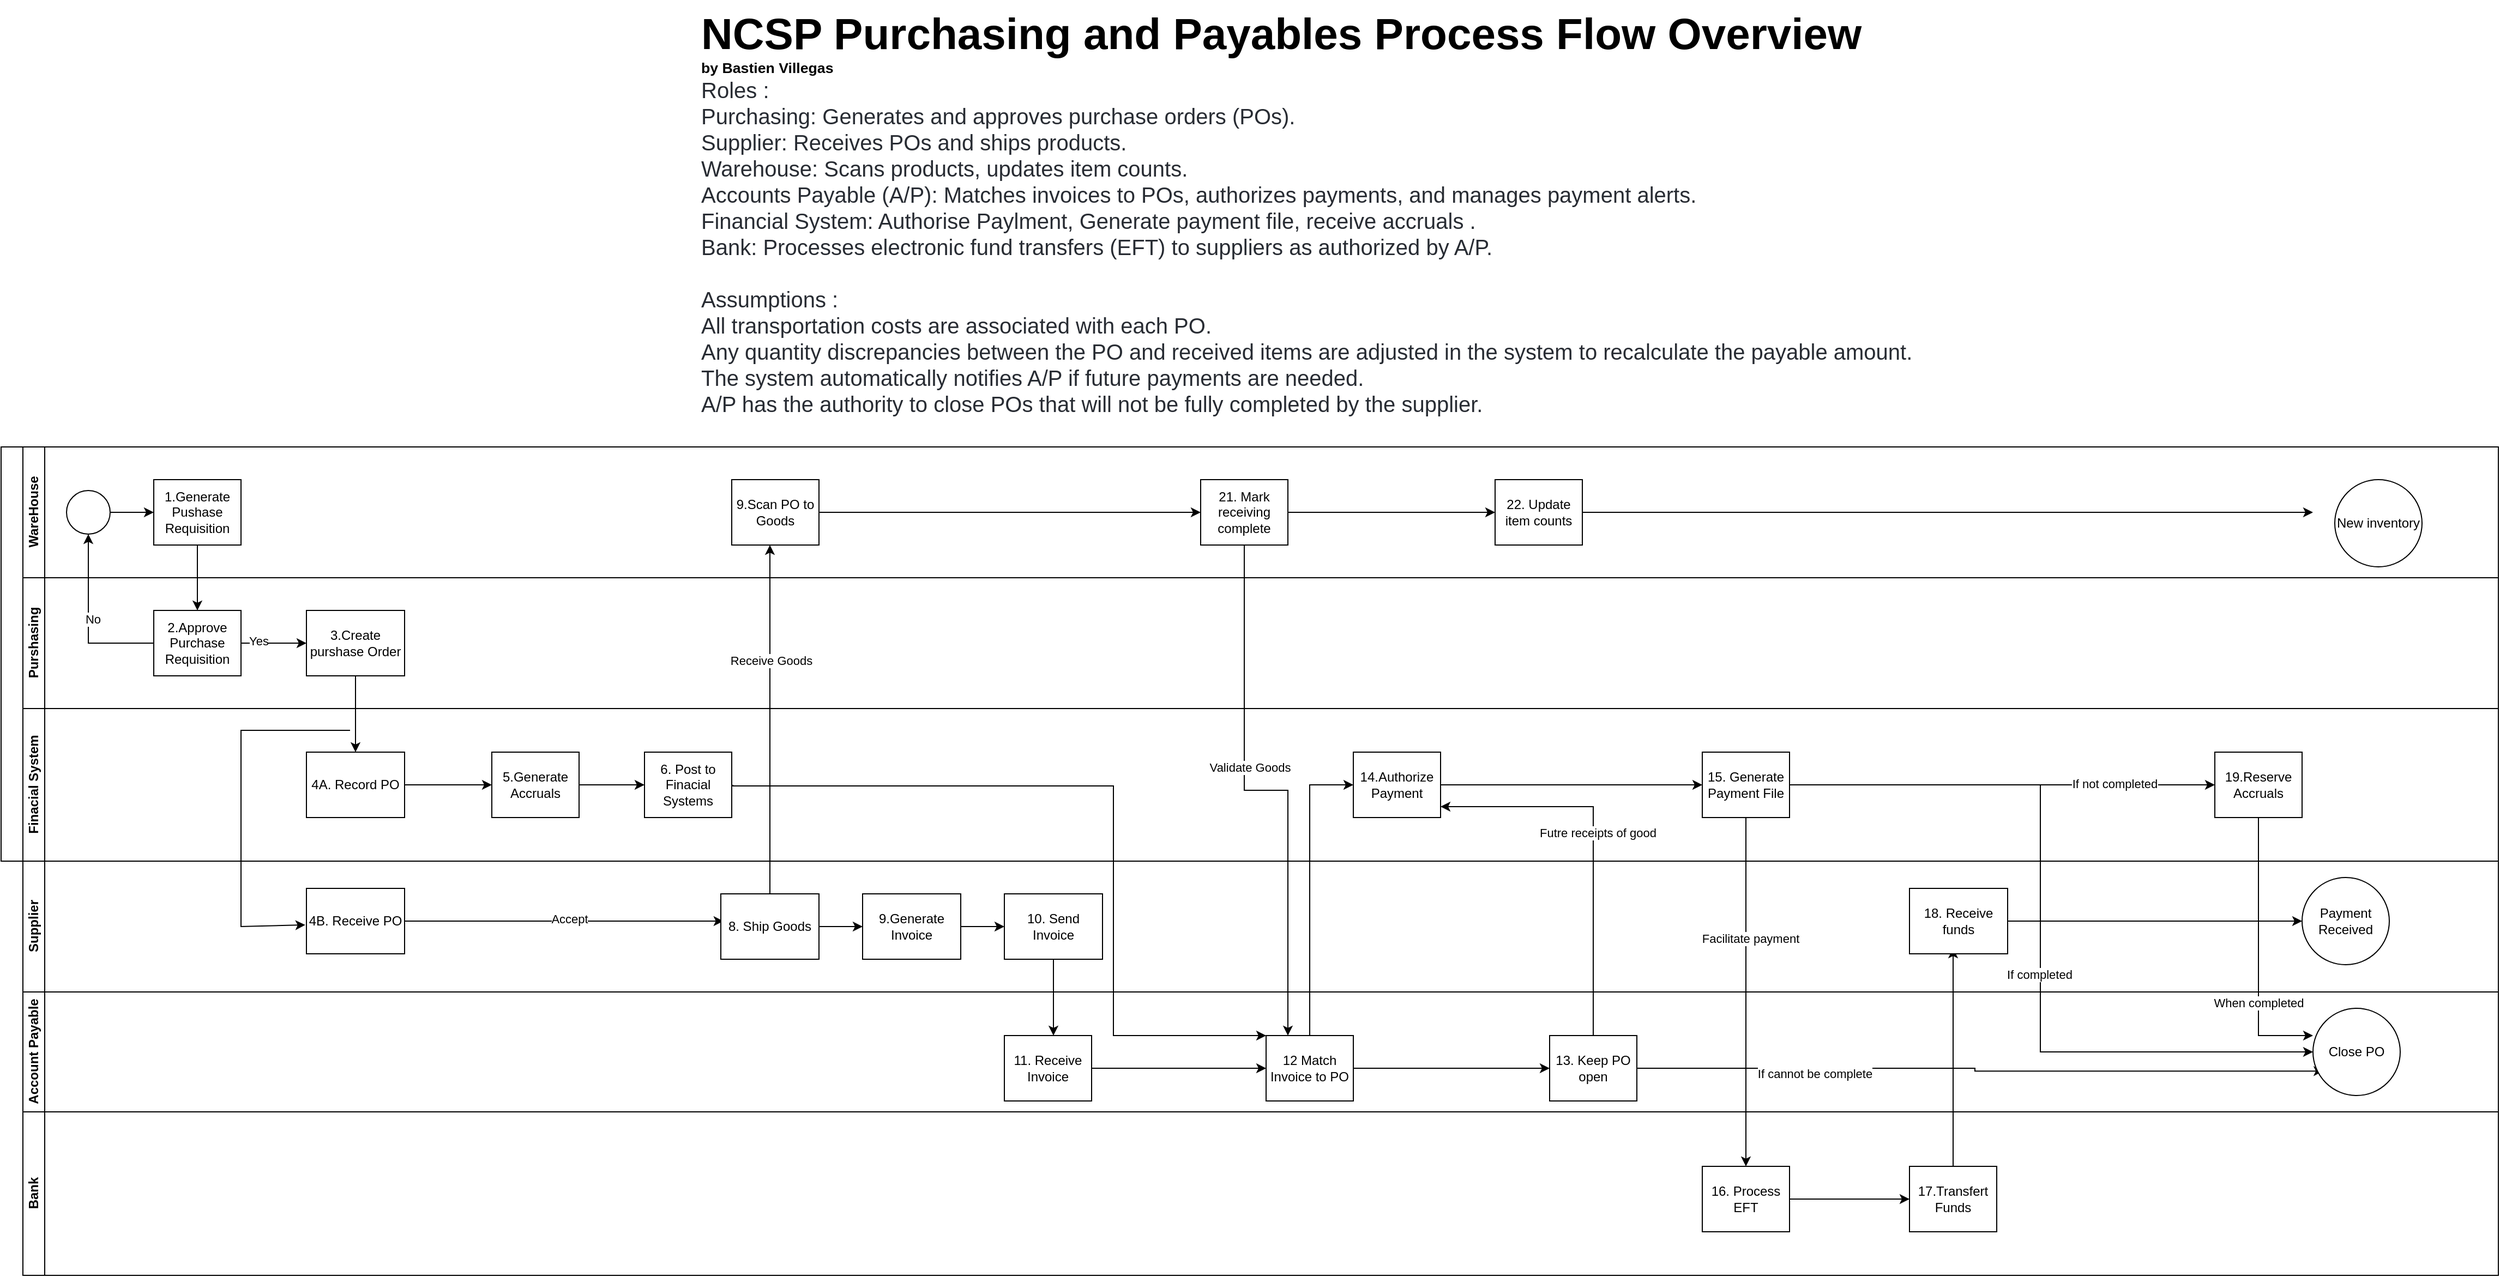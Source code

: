 <mxfile version="24.8.6">
  <diagram id="prtHgNgQTEPvFCAcTncT" name="Page-1">
    <mxGraphModel dx="2049" dy="2165" grid="1" gridSize="10" guides="1" tooltips="1" connect="1" arrows="1" fold="1" page="1" pageScale="1" pageWidth="827" pageHeight="1169" math="0" shadow="0">
      <root>
        <mxCell id="0" />
        <mxCell id="1" parent="0" />
        <mxCell id="dNxyNK7c78bLwvsdeMH5-19" value="" style="swimlane;html=1;childLayout=stackLayout;resizeParent=1;resizeParentMax=0;horizontal=0;startSize=20;horizontalStack=0;" parent="1" vertex="1">
          <mxGeometry x="120" y="120" width="2290" height="380" as="geometry" />
        </mxCell>
        <mxCell id="dNxyNK7c78bLwvsdeMH5-20" value="WareHouse" style="swimlane;html=1;startSize=20;horizontal=0;" parent="dNxyNK7c78bLwvsdeMH5-19" vertex="1">
          <mxGeometry x="20" width="2270" height="120" as="geometry" />
        </mxCell>
        <mxCell id="dNxyNK7c78bLwvsdeMH5-25" value="" style="edgeStyle=orthogonalEdgeStyle;rounded=0;orthogonalLoop=1;jettySize=auto;html=1;" parent="dNxyNK7c78bLwvsdeMH5-20" source="dNxyNK7c78bLwvsdeMH5-23" target="dNxyNK7c78bLwvsdeMH5-24" edge="1">
          <mxGeometry relative="1" as="geometry" />
        </mxCell>
        <mxCell id="dNxyNK7c78bLwvsdeMH5-23" value="" style="ellipse;whiteSpace=wrap;html=1;" parent="dNxyNK7c78bLwvsdeMH5-20" vertex="1">
          <mxGeometry x="40" y="40" width="40" height="40" as="geometry" />
        </mxCell>
        <mxCell id="GPdUt59Fllx6KTMSL-Bm-16" style="edgeStyle=orthogonalEdgeStyle;rounded=0;orthogonalLoop=1;jettySize=auto;html=1;" edge="1" parent="dNxyNK7c78bLwvsdeMH5-20" source="dNxyNK7c78bLwvsdeMH5-24">
          <mxGeometry relative="1" as="geometry">
            <mxPoint x="160" y="150" as="targetPoint" />
          </mxGeometry>
        </mxCell>
        <mxCell id="dNxyNK7c78bLwvsdeMH5-24" value="1.Generate Pushase Requisition" style="rounded=0;whiteSpace=wrap;html=1;fontFamily=Helvetica;fontSize=12;fontColor=#000000;align=center;" parent="dNxyNK7c78bLwvsdeMH5-20" vertex="1">
          <mxGeometry x="120" y="30" width="80" height="60" as="geometry" />
        </mxCell>
        <mxCell id="GPdUt59Fllx6KTMSL-Bm-47" style="edgeStyle=orthogonalEdgeStyle;rounded=0;orthogonalLoop=1;jettySize=auto;html=1;" edge="1" parent="dNxyNK7c78bLwvsdeMH5-20" source="GPdUt59Fllx6KTMSL-Bm-37">
          <mxGeometry relative="1" as="geometry">
            <mxPoint x="1080" y="60" as="targetPoint" />
          </mxGeometry>
        </mxCell>
        <mxCell id="GPdUt59Fllx6KTMSL-Bm-37" value="9.Scan PO to Goods" style="rounded=0;whiteSpace=wrap;html=1;fontFamily=Helvetica;fontSize=12;fontColor=#000000;align=center;" vertex="1" parent="dNxyNK7c78bLwvsdeMH5-20">
          <mxGeometry x="650" y="30" width="80" height="60" as="geometry" />
        </mxCell>
        <mxCell id="GPdUt59Fllx6KTMSL-Bm-49" style="edgeStyle=orthogonalEdgeStyle;rounded=0;orthogonalLoop=1;jettySize=auto;html=1;" edge="1" parent="dNxyNK7c78bLwvsdeMH5-20" source="GPdUt59Fllx6KTMSL-Bm-48">
          <mxGeometry relative="1" as="geometry">
            <mxPoint x="1350" y="60" as="targetPoint" />
          </mxGeometry>
        </mxCell>
        <mxCell id="GPdUt59Fllx6KTMSL-Bm-48" value="21. Mark receiving complete" style="rounded=0;whiteSpace=wrap;html=1;fontFamily=Helvetica;fontSize=12;fontColor=#000000;align=center;" vertex="1" parent="dNxyNK7c78bLwvsdeMH5-20">
          <mxGeometry x="1080" y="30" width="80" height="60" as="geometry" />
        </mxCell>
        <mxCell id="GPdUt59Fllx6KTMSL-Bm-78" style="edgeStyle=orthogonalEdgeStyle;rounded=0;orthogonalLoop=1;jettySize=auto;html=1;" edge="1" parent="dNxyNK7c78bLwvsdeMH5-20" source="GPdUt59Fllx6KTMSL-Bm-50">
          <mxGeometry relative="1" as="geometry">
            <mxPoint x="2100" y="60" as="targetPoint" />
          </mxGeometry>
        </mxCell>
        <mxCell id="GPdUt59Fllx6KTMSL-Bm-50" value="22. Update item counts" style="rounded=0;whiteSpace=wrap;html=1;fontFamily=Helvetica;fontSize=12;fontColor=#000000;align=center;" vertex="1" parent="dNxyNK7c78bLwvsdeMH5-20">
          <mxGeometry x="1350" y="30" width="80" height="60" as="geometry" />
        </mxCell>
        <mxCell id="dNxyNK7c78bLwvsdeMH5-21" value="Purshasing" style="swimlane;html=1;startSize=20;horizontal=0;" parent="dNxyNK7c78bLwvsdeMH5-19" vertex="1">
          <mxGeometry x="20" y="120" width="2270" height="120" as="geometry" />
        </mxCell>
        <mxCell id="GPdUt59Fllx6KTMSL-Bm-22" value="" style="edgeStyle=orthogonalEdgeStyle;rounded=0;orthogonalLoop=1;jettySize=auto;html=1;" edge="1" parent="dNxyNK7c78bLwvsdeMH5-21" source="GPdUt59Fllx6KTMSL-Bm-18" target="GPdUt59Fllx6KTMSL-Bm-21">
          <mxGeometry relative="1" as="geometry" />
        </mxCell>
        <mxCell id="GPdUt59Fllx6KTMSL-Bm-23" value="Yes" style="edgeLabel;html=1;align=center;verticalAlign=middle;resizable=0;points=[];" vertex="1" connectable="0" parent="GPdUt59Fllx6KTMSL-Bm-22">
          <mxGeometry x="-0.467" y="2" relative="1" as="geometry">
            <mxPoint as="offset" />
          </mxGeometry>
        </mxCell>
        <mxCell id="GPdUt59Fllx6KTMSL-Bm-18" value="2.Approve Purchase Requisition" style="rounded=0;whiteSpace=wrap;html=1;fontFamily=Helvetica;fontSize=12;fontColor=#000000;align=center;" vertex="1" parent="dNxyNK7c78bLwvsdeMH5-21">
          <mxGeometry x="120" y="30" width="80" height="60" as="geometry" />
        </mxCell>
        <mxCell id="GPdUt59Fllx6KTMSL-Bm-24" style="edgeStyle=orthogonalEdgeStyle;rounded=0;orthogonalLoop=1;jettySize=auto;html=1;" edge="1" parent="dNxyNK7c78bLwvsdeMH5-21" source="GPdUt59Fllx6KTMSL-Bm-21">
          <mxGeometry relative="1" as="geometry">
            <mxPoint x="305" y="160" as="targetPoint" />
          </mxGeometry>
        </mxCell>
        <mxCell id="GPdUt59Fllx6KTMSL-Bm-21" value="3.Create purshase Order" style="whiteSpace=wrap;html=1;fontColor=#000000;rounded=0;" vertex="1" parent="dNxyNK7c78bLwvsdeMH5-21">
          <mxGeometry x="260" y="30" width="90" height="60" as="geometry" />
        </mxCell>
        <mxCell id="dNxyNK7c78bLwvsdeMH5-22" value="Finacial System" style="swimlane;html=1;startSize=20;horizontal=0;" parent="dNxyNK7c78bLwvsdeMH5-19" vertex="1">
          <mxGeometry x="20" y="240" width="2270" height="140" as="geometry" />
        </mxCell>
        <mxCell id="GPdUt59Fllx6KTMSL-Bm-28" style="edgeStyle=orthogonalEdgeStyle;rounded=0;orthogonalLoop=1;jettySize=auto;html=1;" edge="1" parent="dNxyNK7c78bLwvsdeMH5-22" source="GPdUt59Fllx6KTMSL-Bm-25">
          <mxGeometry relative="1" as="geometry">
            <mxPoint x="430" y="70" as="targetPoint" />
          </mxGeometry>
        </mxCell>
        <mxCell id="GPdUt59Fllx6KTMSL-Bm-25" value="4A. Record PO" style="whiteSpace=wrap;html=1;fontColor=#000000;rounded=0;" vertex="1" parent="dNxyNK7c78bLwvsdeMH5-22">
          <mxGeometry x="260" y="40" width="90" height="60" as="geometry" />
        </mxCell>
        <mxCell id="GPdUt59Fllx6KTMSL-Bm-31" style="edgeStyle=orthogonalEdgeStyle;rounded=0;orthogonalLoop=1;jettySize=auto;html=1;entryX=0;entryY=0.5;entryDx=0;entryDy=0;" edge="1" parent="dNxyNK7c78bLwvsdeMH5-22" source="GPdUt59Fllx6KTMSL-Bm-29" target="GPdUt59Fllx6KTMSL-Bm-30">
          <mxGeometry relative="1" as="geometry" />
        </mxCell>
        <mxCell id="GPdUt59Fllx6KTMSL-Bm-29" value="5.Generate Accruals" style="rounded=0;whiteSpace=wrap;html=1;fontFamily=Helvetica;fontSize=12;fontColor=#000000;align=center;" vertex="1" parent="dNxyNK7c78bLwvsdeMH5-22">
          <mxGeometry x="430" y="40" width="80" height="60" as="geometry" />
        </mxCell>
        <mxCell id="GPdUt59Fllx6KTMSL-Bm-30" value="6. Post to Finacial Systems" style="rounded=0;whiteSpace=wrap;html=1;fontFamily=Helvetica;fontSize=12;fontColor=#000000;align=center;" vertex="1" parent="dNxyNK7c78bLwvsdeMH5-22">
          <mxGeometry x="570" y="40" width="80" height="60" as="geometry" />
        </mxCell>
        <mxCell id="GPdUt59Fllx6KTMSL-Bm-61" style="edgeStyle=orthogonalEdgeStyle;rounded=0;orthogonalLoop=1;jettySize=auto;html=1;" edge="1" parent="dNxyNK7c78bLwvsdeMH5-22" source="GPdUt59Fllx6KTMSL-Bm-58">
          <mxGeometry relative="1" as="geometry">
            <mxPoint x="1540" y="70" as="targetPoint" />
          </mxGeometry>
        </mxCell>
        <mxCell id="GPdUt59Fllx6KTMSL-Bm-58" value="14.Authorize Payment" style="rounded=0;whiteSpace=wrap;html=1;fontFamily=Helvetica;fontSize=12;fontColor=#000000;align=center;" vertex="1" parent="dNxyNK7c78bLwvsdeMH5-22">
          <mxGeometry x="1220" y="40" width="80" height="60" as="geometry" />
        </mxCell>
        <mxCell id="GPdUt59Fllx6KTMSL-Bm-59" style="edgeStyle=orthogonalEdgeStyle;rounded=0;orthogonalLoop=1;jettySize=auto;html=1;entryX=1;entryY=0.5;entryDx=0;entryDy=0;exitX=0.5;exitY=0;exitDx=0;exitDy=0;" edge="1" parent="dNxyNK7c78bLwvsdeMH5-22" source="GPdUt59Fllx6KTMSL-Bm-56">
          <mxGeometry relative="1" as="geometry">
            <mxPoint x="1440.0" y="320.0" as="sourcePoint" />
            <mxPoint x="1300" y="90" as="targetPoint" />
            <Array as="points">
              <mxPoint x="1440" y="90" />
            </Array>
          </mxGeometry>
        </mxCell>
        <mxCell id="GPdUt59Fllx6KTMSL-Bm-60" value="Futre receipts of good" style="edgeLabel;html=1;align=center;verticalAlign=middle;resizable=0;points=[];" vertex="1" connectable="0" parent="GPdUt59Fllx6KTMSL-Bm-59">
          <mxGeometry x="0.067" y="-4" relative="1" as="geometry">
            <mxPoint as="offset" />
          </mxGeometry>
        </mxCell>
        <mxCell id="GPdUt59Fllx6KTMSL-Bm-63" style="edgeStyle=orthogonalEdgeStyle;rounded=0;orthogonalLoop=1;jettySize=auto;html=1;" edge="1" parent="dNxyNK7c78bLwvsdeMH5-22" source="GPdUt59Fllx6KTMSL-Bm-62">
          <mxGeometry relative="1" as="geometry">
            <mxPoint x="1580" y="420.0" as="targetPoint" />
          </mxGeometry>
        </mxCell>
        <mxCell id="GPdUt59Fllx6KTMSL-Bm-84" value="Facilitate payment" style="edgeLabel;html=1;align=center;verticalAlign=middle;resizable=0;points=[];" vertex="1" connectable="0" parent="GPdUt59Fllx6KTMSL-Bm-63">
          <mxGeometry x="-0.3" y="4" relative="1" as="geometry">
            <mxPoint y="-1" as="offset" />
          </mxGeometry>
        </mxCell>
        <mxCell id="GPdUt59Fllx6KTMSL-Bm-71" style="edgeStyle=orthogonalEdgeStyle;rounded=0;orthogonalLoop=1;jettySize=auto;html=1;" edge="1" parent="dNxyNK7c78bLwvsdeMH5-22" source="GPdUt59Fllx6KTMSL-Bm-62">
          <mxGeometry relative="1" as="geometry">
            <mxPoint x="2010" y="70" as="targetPoint" />
          </mxGeometry>
        </mxCell>
        <mxCell id="GPdUt59Fllx6KTMSL-Bm-77" value="If not completed" style="edgeLabel;html=1;align=center;verticalAlign=middle;resizable=0;points=[];" vertex="1" connectable="0" parent="GPdUt59Fllx6KTMSL-Bm-71">
          <mxGeometry x="0.529" y="1" relative="1" as="geometry">
            <mxPoint as="offset" />
          </mxGeometry>
        </mxCell>
        <mxCell id="GPdUt59Fllx6KTMSL-Bm-62" value="15. Generate Payment File" style="rounded=0;whiteSpace=wrap;html=1;fontFamily=Helvetica;fontSize=12;fontColor=#000000;align=center;" vertex="1" parent="dNxyNK7c78bLwvsdeMH5-22">
          <mxGeometry x="1540" y="40" width="80" height="60" as="geometry" />
        </mxCell>
        <mxCell id="GPdUt59Fllx6KTMSL-Bm-72" value="19.Reserve Accruals" style="rounded=0;whiteSpace=wrap;html=1;fontFamily=Helvetica;fontSize=12;fontColor=#000000;align=center;" vertex="1" parent="dNxyNK7c78bLwvsdeMH5-22">
          <mxGeometry x="2010" y="40" width="80" height="60" as="geometry" />
        </mxCell>
        <mxCell id="GPdUt59Fllx6KTMSL-Bm-75" value="" style="endArrow=classic;html=1;rounded=0;entryX=0;entryY=0.5;entryDx=0;entryDy=0;" edge="1" parent="dNxyNK7c78bLwvsdeMH5-22" target="GPdUt59Fllx6KTMSL-Bm-70">
          <mxGeometry width="50" height="50" relative="1" as="geometry">
            <mxPoint x="1850" y="70" as="sourcePoint" />
            <mxPoint x="2030" y="315.0" as="targetPoint" />
            <Array as="points">
              <mxPoint x="1850" y="315" />
            </Array>
          </mxGeometry>
        </mxCell>
        <mxCell id="GPdUt59Fllx6KTMSL-Bm-76" value="If completed" style="edgeLabel;html=1;align=center;verticalAlign=middle;resizable=0;points=[];" vertex="1" connectable="0" parent="GPdUt59Fllx6KTMSL-Bm-75">
          <mxGeometry x="-0.296" y="-1" relative="1" as="geometry">
            <mxPoint as="offset" />
          </mxGeometry>
        </mxCell>
        <mxCell id="GPdUt59Fllx6KTMSL-Bm-19" style="edgeStyle=orthogonalEdgeStyle;rounded=0;orthogonalLoop=1;jettySize=auto;html=1;entryX=0.5;entryY=1;entryDx=0;entryDy=0;" edge="1" parent="dNxyNK7c78bLwvsdeMH5-19" source="GPdUt59Fllx6KTMSL-Bm-18" target="dNxyNK7c78bLwvsdeMH5-23">
          <mxGeometry relative="1" as="geometry" />
        </mxCell>
        <mxCell id="GPdUt59Fllx6KTMSL-Bm-20" value="No" style="edgeLabel;html=1;align=center;verticalAlign=middle;resizable=0;points=[];" vertex="1" connectable="0" parent="GPdUt59Fllx6KTMSL-Bm-19">
          <mxGeometry x="0.025" y="-4" relative="1" as="geometry">
            <mxPoint as="offset" />
          </mxGeometry>
        </mxCell>
        <mxCell id="GPdUt59Fllx6KTMSL-Bm-1" value="Bank" style="swimlane;html=1;startSize=20;horizontal=0;" vertex="1" parent="1">
          <mxGeometry x="140" y="730" width="2270" height="150" as="geometry" />
        </mxCell>
        <mxCell id="GPdUt59Fllx6KTMSL-Bm-65" style="edgeStyle=orthogonalEdgeStyle;rounded=0;orthogonalLoop=1;jettySize=auto;html=1;" edge="1" parent="GPdUt59Fllx6KTMSL-Bm-1" source="GPdUt59Fllx6KTMSL-Bm-64">
          <mxGeometry relative="1" as="geometry">
            <mxPoint x="1730" y="80.0" as="targetPoint" />
          </mxGeometry>
        </mxCell>
        <mxCell id="GPdUt59Fllx6KTMSL-Bm-64" value="16. Process EFT" style="whiteSpace=wrap;html=1;fontColor=#000000;rounded=0;" vertex="1" parent="GPdUt59Fllx6KTMSL-Bm-1">
          <mxGeometry x="1540" y="50" width="80" height="60" as="geometry" />
        </mxCell>
        <mxCell id="GPdUt59Fllx6KTMSL-Bm-67" style="edgeStyle=orthogonalEdgeStyle;rounded=0;orthogonalLoop=1;jettySize=auto;html=1;" edge="1" parent="GPdUt59Fllx6KTMSL-Bm-1" source="GPdUt59Fllx6KTMSL-Bm-66">
          <mxGeometry relative="1" as="geometry">
            <mxPoint x="1770" y="-150.0" as="targetPoint" />
          </mxGeometry>
        </mxCell>
        <mxCell id="GPdUt59Fllx6KTMSL-Bm-66" value="17.Transfert Funds" style="whiteSpace=wrap;html=1;fontColor=#000000;rounded=0;" vertex="1" parent="GPdUt59Fllx6KTMSL-Bm-1">
          <mxGeometry x="1730" y="50" width="80" height="60" as="geometry" />
        </mxCell>
        <mxCell id="GPdUt59Fllx6KTMSL-Bm-5" value="Supplier" style="swimlane;html=1;startSize=20;horizontal=0;" vertex="1" parent="1">
          <mxGeometry x="140" y="500" width="2270" height="120" as="geometry" />
        </mxCell>
        <mxCell id="GPdUt59Fllx6KTMSL-Bm-34" style="edgeStyle=orthogonalEdgeStyle;rounded=0;orthogonalLoop=1;jettySize=auto;html=1;" edge="1" parent="GPdUt59Fllx6KTMSL-Bm-5" source="GPdUt59Fllx6KTMSL-Bm-33">
          <mxGeometry relative="1" as="geometry">
            <mxPoint x="642.381" y="55" as="targetPoint" />
          </mxGeometry>
        </mxCell>
        <mxCell id="GPdUt59Fllx6KTMSL-Bm-54" value="Accept" style="edgeLabel;html=1;align=center;verticalAlign=middle;resizable=0;points=[];" vertex="1" connectable="0" parent="GPdUt59Fllx6KTMSL-Bm-34">
          <mxGeometry x="0.035" y="3" relative="1" as="geometry">
            <mxPoint as="offset" />
          </mxGeometry>
        </mxCell>
        <mxCell id="GPdUt59Fllx6KTMSL-Bm-33" value="4B. Receive PO" style="whiteSpace=wrap;html=1;fontColor=#000000;rounded=0;" vertex="1" parent="GPdUt59Fllx6KTMSL-Bm-5">
          <mxGeometry x="260" y="25" width="90" height="60" as="geometry" />
        </mxCell>
        <mxCell id="GPdUt59Fllx6KTMSL-Bm-32" value="" style="endArrow=classic;html=1;rounded=0;entryX=-0.012;entryY=0.558;entryDx=0;entryDy=0;entryPerimeter=0;" edge="1" parent="GPdUt59Fllx6KTMSL-Bm-5" target="GPdUt59Fllx6KTMSL-Bm-33">
          <mxGeometry width="50" height="50" relative="1" as="geometry">
            <mxPoint x="300" y="-120" as="sourcePoint" />
            <mxPoint x="240" y="60" as="targetPoint" />
            <Array as="points">
              <mxPoint x="200" y="-120" />
              <mxPoint x="200" y="60" />
            </Array>
          </mxGeometry>
        </mxCell>
        <mxCell id="GPdUt59Fllx6KTMSL-Bm-36" style="edgeStyle=orthogonalEdgeStyle;rounded=0;orthogonalLoop=1;jettySize=auto;html=1;" edge="1" parent="GPdUt59Fllx6KTMSL-Bm-5" source="GPdUt59Fllx6KTMSL-Bm-35">
          <mxGeometry relative="1" as="geometry">
            <mxPoint x="685" y="-290" as="targetPoint" />
          </mxGeometry>
        </mxCell>
        <mxCell id="GPdUt59Fllx6KTMSL-Bm-53" value="Receive Goods" style="edgeLabel;html=1;align=center;verticalAlign=middle;resizable=0;points=[];" vertex="1" connectable="0" parent="GPdUt59Fllx6KTMSL-Bm-36">
          <mxGeometry x="0.339" relative="1" as="geometry">
            <mxPoint as="offset" />
          </mxGeometry>
        </mxCell>
        <mxCell id="GPdUt59Fllx6KTMSL-Bm-38" style="edgeStyle=orthogonalEdgeStyle;rounded=0;orthogonalLoop=1;jettySize=auto;html=1;" edge="1" parent="GPdUt59Fllx6KTMSL-Bm-5" source="GPdUt59Fllx6KTMSL-Bm-35">
          <mxGeometry relative="1" as="geometry">
            <mxPoint x="770" y="60" as="targetPoint" />
          </mxGeometry>
        </mxCell>
        <mxCell id="GPdUt59Fllx6KTMSL-Bm-35" value="8. Ship Goods" style="whiteSpace=wrap;html=1;fontColor=#000000;rounded=0;" vertex="1" parent="GPdUt59Fllx6KTMSL-Bm-5">
          <mxGeometry x="640" y="30" width="90" height="60" as="geometry" />
        </mxCell>
        <mxCell id="GPdUt59Fllx6KTMSL-Bm-40" style="edgeStyle=orthogonalEdgeStyle;rounded=0;orthogonalLoop=1;jettySize=auto;html=1;" edge="1" parent="GPdUt59Fllx6KTMSL-Bm-5" source="GPdUt59Fllx6KTMSL-Bm-39">
          <mxGeometry relative="1" as="geometry">
            <mxPoint x="900" y="60" as="targetPoint" />
          </mxGeometry>
        </mxCell>
        <mxCell id="GPdUt59Fllx6KTMSL-Bm-39" value="9.Generate Invoice" style="whiteSpace=wrap;html=1;fontColor=#000000;rounded=0;" vertex="1" parent="GPdUt59Fllx6KTMSL-Bm-5">
          <mxGeometry x="770" y="30" width="90" height="60" as="geometry" />
        </mxCell>
        <mxCell id="GPdUt59Fllx6KTMSL-Bm-42" style="edgeStyle=orthogonalEdgeStyle;rounded=0;orthogonalLoop=1;jettySize=auto;html=1;" edge="1" parent="GPdUt59Fllx6KTMSL-Bm-5" source="GPdUt59Fllx6KTMSL-Bm-41">
          <mxGeometry relative="1" as="geometry">
            <mxPoint x="945" y="160.0" as="targetPoint" />
          </mxGeometry>
        </mxCell>
        <mxCell id="GPdUt59Fllx6KTMSL-Bm-41" value="10. Send Invoice" style="whiteSpace=wrap;html=1;fontColor=#000000;rounded=0;" vertex="1" parent="GPdUt59Fllx6KTMSL-Bm-5">
          <mxGeometry x="900" y="30" width="90" height="60" as="geometry" />
        </mxCell>
        <mxCell id="GPdUt59Fllx6KTMSL-Bm-81" style="edgeStyle=orthogonalEdgeStyle;rounded=0;orthogonalLoop=1;jettySize=auto;html=1;" edge="1" parent="GPdUt59Fllx6KTMSL-Bm-5" source="GPdUt59Fllx6KTMSL-Bm-68">
          <mxGeometry relative="1" as="geometry">
            <mxPoint x="2090" y="55.0" as="targetPoint" />
          </mxGeometry>
        </mxCell>
        <mxCell id="GPdUt59Fllx6KTMSL-Bm-68" value="18. Receive funds" style="whiteSpace=wrap;html=1;fontColor=#000000;rounded=0;" vertex="1" parent="GPdUt59Fllx6KTMSL-Bm-5">
          <mxGeometry x="1730" y="25" width="90" height="60" as="geometry" />
        </mxCell>
        <mxCell id="GPdUt59Fllx6KTMSL-Bm-79" value="Payment Received" style="ellipse;whiteSpace=wrap;html=1;aspect=fixed;" vertex="1" parent="GPdUt59Fllx6KTMSL-Bm-5">
          <mxGeometry x="2090" y="15" width="80" height="80" as="geometry" />
        </mxCell>
        <mxCell id="GPdUt59Fllx6KTMSL-Bm-9" value="Account Payable" style="swimlane;html=1;startSize=20;horizontal=0;" vertex="1" parent="1">
          <mxGeometry x="140" y="620" width="2270" height="110" as="geometry" />
        </mxCell>
        <mxCell id="GPdUt59Fllx6KTMSL-Bm-44" style="edgeStyle=orthogonalEdgeStyle;rounded=0;orthogonalLoop=1;jettySize=auto;html=1;entryX=0;entryY=0.5;entryDx=0;entryDy=0;" edge="1" parent="GPdUt59Fllx6KTMSL-Bm-9" source="GPdUt59Fllx6KTMSL-Bm-43" target="GPdUt59Fllx6KTMSL-Bm-45">
          <mxGeometry relative="1" as="geometry">
            <mxPoint x="1100" y="70.0" as="targetPoint" />
          </mxGeometry>
        </mxCell>
        <mxCell id="GPdUt59Fllx6KTMSL-Bm-43" value="11. Receive Invoice" style="whiteSpace=wrap;html=1;fontColor=#000000;rounded=0;" vertex="1" parent="GPdUt59Fllx6KTMSL-Bm-9">
          <mxGeometry x="900" y="40" width="80" height="60" as="geometry" />
        </mxCell>
        <mxCell id="GPdUt59Fllx6KTMSL-Bm-55" style="edgeStyle=orthogonalEdgeStyle;rounded=0;orthogonalLoop=1;jettySize=auto;html=1;entryX=0;entryY=0.5;entryDx=0;entryDy=0;" edge="1" parent="GPdUt59Fllx6KTMSL-Bm-9" source="GPdUt59Fllx6KTMSL-Bm-45" target="GPdUt59Fllx6KTMSL-Bm-56">
          <mxGeometry relative="1" as="geometry">
            <mxPoint x="1260" y="70.0" as="targetPoint" />
          </mxGeometry>
        </mxCell>
        <mxCell id="GPdUt59Fllx6KTMSL-Bm-45" value="12 Match Invoice to PO" style="whiteSpace=wrap;html=1;fontColor=#000000;rounded=0;" vertex="1" parent="GPdUt59Fllx6KTMSL-Bm-9">
          <mxGeometry x="1140" y="40" width="80" height="60" as="geometry" />
        </mxCell>
        <mxCell id="GPdUt59Fllx6KTMSL-Bm-46" style="edgeStyle=orthogonalEdgeStyle;rounded=0;orthogonalLoop=1;jettySize=auto;html=1;entryX=0;entryY=0;entryDx=0;entryDy=0;" edge="1" parent="GPdUt59Fllx6KTMSL-Bm-9" target="GPdUt59Fllx6KTMSL-Bm-45">
          <mxGeometry relative="1" as="geometry">
            <mxPoint x="651" y="-190.0" as="sourcePoint" />
            <mxPoint x="1101" y="40" as="targetPoint" />
            <Array as="points">
              <mxPoint x="1000" y="-189" />
              <mxPoint x="1000" y="40" />
            </Array>
          </mxGeometry>
        </mxCell>
        <mxCell id="GPdUt59Fllx6KTMSL-Bm-69" style="edgeStyle=orthogonalEdgeStyle;rounded=0;orthogonalLoop=1;jettySize=auto;html=1;entryX=0.12;entryY=0.72;entryDx=0;entryDy=0;entryPerimeter=0;" edge="1" parent="GPdUt59Fllx6KTMSL-Bm-9" source="GPdUt59Fllx6KTMSL-Bm-56" target="GPdUt59Fllx6KTMSL-Bm-70">
          <mxGeometry relative="1" as="geometry">
            <mxPoint x="2090" y="70.0" as="targetPoint" />
          </mxGeometry>
        </mxCell>
        <mxCell id="GPdUt59Fllx6KTMSL-Bm-85" value="If cannot be complete" style="edgeLabel;html=1;align=center;verticalAlign=middle;resizable=0;points=[];" vertex="1" connectable="0" parent="GPdUt59Fllx6KTMSL-Bm-69">
          <mxGeometry x="-0.486" y="-5" relative="1" as="geometry">
            <mxPoint as="offset" />
          </mxGeometry>
        </mxCell>
        <mxCell id="GPdUt59Fllx6KTMSL-Bm-56" value="13. Keep PO open" style="whiteSpace=wrap;html=1;fontColor=#000000;rounded=0;" vertex="1" parent="GPdUt59Fllx6KTMSL-Bm-9">
          <mxGeometry x="1400" y="40" width="80" height="60" as="geometry" />
        </mxCell>
        <mxCell id="GPdUt59Fllx6KTMSL-Bm-70" value="Close PO" style="ellipse;whiteSpace=wrap;html=1;aspect=fixed;" vertex="1" parent="GPdUt59Fllx6KTMSL-Bm-9">
          <mxGeometry x="2100" y="15" width="80" height="80" as="geometry" />
        </mxCell>
        <mxCell id="GPdUt59Fllx6KTMSL-Bm-51" style="edgeStyle=orthogonalEdgeStyle;rounded=0;orthogonalLoop=1;jettySize=auto;html=1;entryX=0.25;entryY=0;entryDx=0;entryDy=0;" edge="1" parent="1" source="GPdUt59Fllx6KTMSL-Bm-48" target="GPdUt59Fllx6KTMSL-Bm-45">
          <mxGeometry relative="1" as="geometry" />
        </mxCell>
        <mxCell id="GPdUt59Fllx6KTMSL-Bm-52" value="Validate Goods" style="edgeLabel;html=1;align=center;verticalAlign=middle;resizable=0;points=[];" vertex="1" connectable="0" parent="GPdUt59Fllx6KTMSL-Bm-51">
          <mxGeometry x="-0.17" y="5" relative="1" as="geometry">
            <mxPoint as="offset" />
          </mxGeometry>
        </mxCell>
        <mxCell id="GPdUt59Fllx6KTMSL-Bm-57" style="edgeStyle=orthogonalEdgeStyle;rounded=0;orthogonalLoop=1;jettySize=auto;html=1;entryX=0;entryY=0.5;entryDx=0;entryDy=0;" edge="1" parent="1" source="GPdUt59Fllx6KTMSL-Bm-45" target="GPdUt59Fllx6KTMSL-Bm-58">
          <mxGeometry relative="1" as="geometry">
            <mxPoint x="1350" y="440" as="targetPoint" />
          </mxGeometry>
        </mxCell>
        <mxCell id="GPdUt59Fllx6KTMSL-Bm-82" value="New inventory" style="ellipse;whiteSpace=wrap;html=1;aspect=fixed;" vertex="1" parent="1">
          <mxGeometry x="2260" y="150" width="80" height="80" as="geometry" />
        </mxCell>
        <mxCell id="GPdUt59Fllx6KTMSL-Bm-73" style="edgeStyle=orthogonalEdgeStyle;rounded=0;orthogonalLoop=1;jettySize=auto;html=1;entryX=0;entryY=0.313;entryDx=0;entryDy=0;entryPerimeter=0;" edge="1" parent="1" source="GPdUt59Fllx6KTMSL-Bm-72" target="GPdUt59Fllx6KTMSL-Bm-70">
          <mxGeometry relative="1" as="geometry">
            <mxPoint x="2280" y="630.0" as="targetPoint" />
            <Array as="points">
              <mxPoint x="2190" y="660" />
            </Array>
          </mxGeometry>
        </mxCell>
        <mxCell id="GPdUt59Fllx6KTMSL-Bm-74" value="When completed" style="edgeLabel;html=1;align=center;verticalAlign=middle;resizable=0;points=[];" vertex="1" connectable="0" parent="GPdUt59Fllx6KTMSL-Bm-73">
          <mxGeometry x="0.025" y="-4" relative="1" as="geometry">
            <mxPoint x="4" y="42" as="offset" />
          </mxGeometry>
        </mxCell>
        <UserObject label="&lt;span data-lucid-type=&quot;application/vnd.lucid.text&quot; data-lucid-content=&quot;{&amp;quot;t&amp;quot;:&amp;quot;NCSP Purchasing and Payables Process Flow Overview\nby Bastien Villegas\nRoles : \nPurchasing: Generates and approves purchase orders (POs).\nSupplier: Receives POs and ships products.\nWarehouse: Scans products, updates item counts.\nAccounts Payable (A/P): Matches invoices to POs, authorizes payments, and manages payment alerts.\nFinancial System: Authorise Paylment, Generate payment file, receive accruals .\nBank: Processes electronic fund transfers (EFT) to suppliers as authorized by A/P.\n\nAssumptions :\nAll transportation costs are associated with each PO.\nAny quantity discrepancies between the PO and received items are adjusted in the system to recalculate the payable amount.\nThe system automatically notifies A/P if future payments are needed.\nA/P has the authority to close POs that will not be fully completed by the supplier.&amp;quot;,&amp;quot;m&amp;quot;:[{&amp;quot;s&amp;quot;:0,&amp;quot;n&amp;quot;:&amp;quot;s&amp;quot;,&amp;quot;v&amp;quot;:53.333,&amp;quot;e&amp;quot;:51},{&amp;quot;s&amp;quot;:0,&amp;quot;n&amp;quot;:&amp;quot;fc&amp;quot;,&amp;quot;v&amp;quot;:&amp;quot;Bold&amp;quot;,&amp;quot;e&amp;quot;:70},{&amp;quot;s&amp;quot;:0,&amp;quot;n&amp;quot;:&amp;quot;b&amp;quot;,&amp;quot;v&amp;quot;:true,&amp;quot;e&amp;quot;:70},{&amp;quot;s&amp;quot;:0,&amp;quot;n&amp;quot;:&amp;quot;fid&amp;quot;,&amp;quot;v&amp;quot;:5,&amp;quot;e&amp;quot;:70},{&amp;quot;s&amp;quot;:70,&amp;quot;n&amp;quot;:&amp;quot;c&amp;quot;,&amp;quot;v&amp;quot;:&amp;quot;#282c33ff&amp;quot;,&amp;quot;e&amp;quot;:835},{&amp;quot;s&amp;quot;:70,&amp;quot;n&amp;quot;:&amp;quot;fsp&amp;quot;,&amp;quot;v&amp;quot;:&amp;quot;ss_presetShapeStyle1_textStyle&amp;quot;,&amp;quot;e&amp;quot;:835},{&amp;quot;s&amp;quot;:71,&amp;quot;n&amp;quot;:&amp;quot;s&amp;quot;,&amp;quot;v&amp;quot;:26.667,&amp;quot;e&amp;quot;:835},{&amp;quot;s&amp;quot;:71,&amp;quot;n&amp;quot;:&amp;quot;a&amp;quot;,&amp;quot;v&amp;quot;:&amp;quot;left&amp;quot;},{&amp;quot;s&amp;quot;:80,&amp;quot;n&amp;quot;:&amp;quot;a&amp;quot;,&amp;quot;v&amp;quot;:&amp;quot;left&amp;quot;},{&amp;quot;s&amp;quot;:138,&amp;quot;n&amp;quot;:&amp;quot;a&amp;quot;,&amp;quot;v&amp;quot;:&amp;quot;left&amp;quot;},{&amp;quot;s&amp;quot;:181,&amp;quot;n&amp;quot;:&amp;quot;a&amp;quot;,&amp;quot;v&amp;quot;:&amp;quot;left&amp;quot;},{&amp;quot;s&amp;quot;:229,&amp;quot;n&amp;quot;:&amp;quot;a&amp;quot;,&amp;quot;v&amp;quot;:&amp;quot;left&amp;quot;},{&amp;quot;s&amp;quot;:327,&amp;quot;n&amp;quot;:&amp;quot;a&amp;quot;,&amp;quot;v&amp;quot;:&amp;quot;left&amp;quot;},{&amp;quot;s&amp;quot;:407,&amp;quot;n&amp;quot;:&amp;quot;a&amp;quot;,&amp;quot;v&amp;quot;:&amp;quot;left&amp;quot;},{&amp;quot;s&amp;quot;:490,&amp;quot;n&amp;quot;:&amp;quot;a&amp;quot;,&amp;quot;v&amp;quot;:&amp;quot;left&amp;quot;},{&amp;quot;s&amp;quot;:491,&amp;quot;n&amp;quot;:&amp;quot;a&amp;quot;,&amp;quot;v&amp;quot;:&amp;quot;left&amp;quot;},{&amp;quot;s&amp;quot;:505,&amp;quot;n&amp;quot;:&amp;quot;a&amp;quot;,&amp;quot;v&amp;quot;:&amp;quot;left&amp;quot;},{&amp;quot;s&amp;quot;:559,&amp;quot;n&amp;quot;:&amp;quot;a&amp;quot;,&amp;quot;v&amp;quot;:&amp;quot;left&amp;quot;},{&amp;quot;s&amp;quot;:682,&amp;quot;n&amp;quot;:&amp;quot;a&amp;quot;,&amp;quot;v&amp;quot;:&amp;quot;left&amp;quot;},{&amp;quot;s&amp;quot;:751,&amp;quot;n&amp;quot;:&amp;quot;a&amp;quot;,&amp;quot;v&amp;quot;:&amp;quot;left&amp;quot;},{&amp;quot;s&amp;quot;:51,&amp;quot;n&amp;quot;:&amp;quot;s&amp;quot;,&amp;quot;v&amp;quot;:17.778,&amp;quot;e&amp;quot;:71}]}&quot;&gt;&lt;span style=&quot;font-weight:bold;font-size:40px;&quot;&gt;NCSP Purchasing and Payables Process Flow Overview&lt;br&gt;&lt;/span&gt;&lt;span style=&quot;font-weight:bold;font-size:13.333px;&quot;&gt;by Bastien Villegas&lt;/span&gt;&lt;span style=&quot;color:#282c33;font-size:13.333px;&quot;&gt;&lt;br&gt;&lt;/span&gt;&lt;span style=&quot;color:#282c33;font-size:20px;&quot;&gt;Roles : &lt;br&gt;&lt;/span&gt;&lt;span style=&quot;color:#282c33;font-size:20px;&quot;&gt;Purchasing: Generates and approves purchase orders (POs).&lt;br&gt;&lt;/span&gt;&lt;span style=&quot;color:#282c33;font-size:20px;&quot;&gt;Supplier: Receives POs and ships products.&lt;br&gt;&lt;/span&gt;&lt;span style=&quot;color:#282c33;font-size:20px;&quot;&gt;Warehouse: Scans products, updates item counts.&lt;br&gt;&lt;/span&gt;&lt;span style=&quot;color:#282c33;font-size:20px;&quot;&gt;Accounts Payable (A/P): Matches invoices to POs, authorizes payments, and manages payment alerts.&lt;br&gt;&lt;/span&gt;&lt;span style=&quot;color:#282c33;font-size:20px;&quot;&gt;Financial System: Authorise Paylment, Generate payment file, receive accruals .&lt;br&gt;&lt;/span&gt;&lt;span style=&quot;color:#282c33;font-size:20px;&quot;&gt;Bank: Processes electronic fund transfers (EFT) to suppliers as authorized by A/P.&lt;br&gt;&lt;/span&gt;&lt;span style=&quot;color:#282c33;font-size:20px;&quot;&gt;&lt;br&gt;&lt;/span&gt;&lt;span style=&quot;color:#282c33;font-size:20px;&quot;&gt;Assumptions :&lt;br&gt;&lt;/span&gt;&lt;span style=&quot;color:#282c33;font-size:20px;&quot;&gt;All transportation costs are associated with each PO.&lt;br&gt;&lt;/span&gt;&lt;span style=&quot;color:#282c33;font-size:20px;&quot;&gt;Any quantity discrepancies between the PO and received items are adjusted in the system to recalculate the payable amount.&lt;br&gt;&lt;/span&gt;&lt;span style=&quot;color:#282c33;font-size:20px;&quot;&gt;The system automatically notifies A/P if future payments are needed.&lt;br&gt;&lt;/span&gt;&lt;span style=&quot;color:#282c33;font-size:20px;&quot;&gt;A/P has the authority to close POs that will not be fully completed by the supplier.&lt;/span&gt;&lt;/span&gt;" link="&lt;span data-lucid-type=&quot;application/vnd.lucid.text&quot; data-lucid-content=&quot;{&amp;quot;t&amp;quot;:&amp;quot;NCSP Purchasing and Payables Process Flow Overview\nby Bastien Villegas\nRoles : \nPurchasing: Generates and approves purchase orders (POs).\nSupplier: Receives POs and ships products.\nWarehouse: Scans products, updates item counts.\nAccounts Payable (A/P): Matches invoices to POs, authorizes payments, and manages payment alerts.\nFinancial System: Authorise Paylment, Generate payment file, receive accruals .\nBank: Processes electronic fund transfers (EFT) to suppliers as authorized by A/P.\n\nAssumptions :\nAll transportation costs are associated with each PO.\nAny quantity discrepancies between the PO and received items are adjusted in the system to recalculate the payable amount.\nThe system automatically notifies A/P if future payments are needed.\nA/P has the authority to close POs that will not be fully completed by the supplier.&amp;quot;,&amp;quot;m&amp;quot;:[{&amp;quot;s&amp;quot;:0,&amp;quot;n&amp;quot;:&amp;quot;s&amp;quot;,&amp;quot;v&amp;quot;:53.333,&amp;quot;e&amp;quot;:51},{&amp;quot;s&amp;quot;:0,&amp;quot;n&amp;quot;:&amp;quot;fc&amp;quot;,&amp;quot;v&amp;quot;:&amp;quot;Bold&amp;quot;,&amp;quot;e&amp;quot;:70},{&amp;quot;s&amp;quot;:0,&amp;quot;n&amp;quot;:&amp;quot;b&amp;quot;,&amp;quot;v&amp;quot;:true,&amp;quot;e&amp;quot;:70},{&amp;quot;s&amp;quot;:0,&amp;quot;n&amp;quot;:&amp;quot;fid&amp;quot;,&amp;quot;v&amp;quot;:5,&amp;quot;e&amp;quot;:70},{&amp;quot;s&amp;quot;:70,&amp;quot;n&amp;quot;:&amp;quot;c&amp;quot;,&amp;quot;v&amp;quot;:&amp;quot;#282c33ff&amp;quot;,&amp;quot;e&amp;quot;:835},{&amp;quot;s&amp;quot;:70,&amp;quot;n&amp;quot;:&amp;quot;fsp&amp;quot;,&amp;quot;v&amp;quot;:&amp;quot;ss_presetShapeStyle1_textStyle&amp;quot;,&amp;quot;e&amp;quot;:835},{&amp;quot;s&amp;quot;:71,&amp;quot;n&amp;quot;:&amp;quot;s&amp;quot;,&amp;quot;v&amp;quot;:26.667,&amp;quot;e&amp;quot;:835},{&amp;quot;s&amp;quot;:71,&amp;quot;n&amp;quot;:&amp;quot;a&amp;quot;,&amp;quot;v&amp;quot;:&amp;quot;left&amp;quot;},{&amp;quot;s&amp;quot;:80,&amp;quot;n&amp;quot;:&amp;quot;a&amp;quot;,&amp;quot;v&amp;quot;:&amp;quot;left&amp;quot;},{&amp;quot;s&amp;quot;:138,&amp;quot;n&amp;quot;:&amp;quot;a&amp;quot;,&amp;quot;v&amp;quot;:&amp;quot;left&amp;quot;},{&amp;quot;s&amp;quot;:181,&amp;quot;n&amp;quot;:&amp;quot;a&amp;quot;,&amp;quot;v&amp;quot;:&amp;quot;left&amp;quot;},{&amp;quot;s&amp;quot;:229,&amp;quot;n&amp;quot;:&amp;quot;a&amp;quot;,&amp;quot;v&amp;quot;:&amp;quot;left&amp;quot;},{&amp;quot;s&amp;quot;:327,&amp;quot;n&amp;quot;:&amp;quot;a&amp;quot;,&amp;quot;v&amp;quot;:&amp;quot;left&amp;quot;},{&amp;quot;s&amp;quot;:407,&amp;quot;n&amp;quot;:&amp;quot;a&amp;quot;,&amp;quot;v&amp;quot;:&amp;quot;left&amp;quot;},{&amp;quot;s&amp;quot;:490,&amp;quot;n&amp;quot;:&amp;quot;a&amp;quot;,&amp;quot;v&amp;quot;:&amp;quot;left&amp;quot;},{&amp;quot;s&amp;quot;:491,&amp;quot;n&amp;quot;:&amp;quot;a&amp;quot;,&amp;quot;v&amp;quot;:&amp;quot;left&amp;quot;},{&amp;quot;s&amp;quot;:505,&amp;quot;n&amp;quot;:&amp;quot;a&amp;quot;,&amp;quot;v&amp;quot;:&amp;quot;left&amp;quot;},{&amp;quot;s&amp;quot;:559,&amp;quot;n&amp;quot;:&amp;quot;a&amp;quot;,&amp;quot;v&amp;quot;:&amp;quot;left&amp;quot;},{&amp;quot;s&amp;quot;:682,&amp;quot;n&amp;quot;:&amp;quot;a&amp;quot;,&amp;quot;v&amp;quot;:&amp;quot;left&amp;quot;},{&amp;quot;s&amp;quot;:751,&amp;quot;n&amp;quot;:&amp;quot;a&amp;quot;,&amp;quot;v&amp;quot;:&amp;quot;left&amp;quot;},{&amp;quot;s&amp;quot;:51,&amp;quot;n&amp;quot;:&amp;quot;s&amp;quot;,&amp;quot;v&amp;quot;:17.778,&amp;quot;e&amp;quot;:71}]}&quot;&gt;&lt;span style=&quot;font-weight:bold;font-size:40px;&quot;&gt;NCSP Purchasing and Payables Process Flow Overview&lt;br&gt;&lt;/span&gt;&lt;span style=&quot;font-weight:bold;font-size:13.333px;&quot;&gt;by Bastien Villegas&lt;/span&gt;&lt;span style=&quot;color:#282c33;font-size:13.333px;&quot;&gt;&lt;br&gt;&lt;/span&gt;&lt;span style=&quot;color:#282c33;font-size:20px;&quot;&gt;Roles : &lt;br&gt;&lt;/span&gt;&lt;span style=&quot;color:#282c33;font-size:20px;&quot;&gt;Purchasing: Generates and approves purchase orders (POs).&lt;br&gt;&lt;/span&gt;&lt;span style=&quot;color:#282c33;font-size:20px;&quot;&gt;Supplier: Receives POs and ships products.&lt;br&gt;&lt;/span&gt;&lt;span style=&quot;color:#282c33;font-size:20px;&quot;&gt;Warehouse: Scans products, updates item counts.&lt;br&gt;&lt;/span&gt;&lt;span style=&quot;color:#282c33;font-size:20px;&quot;&gt;Accounts Payable (A/P): Matches invoices to POs, authorizes payments, and manages payment alerts.&lt;br&gt;&lt;/span&gt;&lt;span style=&quot;color:#282c33;font-size:20px;&quot;&gt;Financial System: Authorise Paylment, Generate payment file, receive accruals .&lt;br&gt;&lt;/span&gt;&lt;span style=&quot;color:#282c33;font-size:20px;&quot;&gt;Bank: Processes electronic fund transfers (EFT) to suppliers as authorized by A/P.&lt;br&gt;&lt;/span&gt;&lt;span style=&quot;color:#282c33;font-size:20px;&quot;&gt;&lt;br&gt;&lt;/span&gt;&lt;span style=&quot;color:#282c33;font-size:20px;&quot;&gt;Assumptions :&lt;br&gt;&lt;/span&gt;&lt;span style=&quot;color:#282c33;font-size:20px;&quot;&gt;All transportation costs are associated with each PO.&lt;br&gt;&lt;/span&gt;&lt;span style=&quot;color:#282c33;font-size:20px;&quot;&gt;Any quantity discrepancies between the PO and received items are adjusted in the system to recalculate the payable amount.&lt;br&gt;&lt;/span&gt;&lt;span style=&quot;color:#282c33;font-size:20px;&quot;&gt;The system automatically notifies A/P if future payments are needed.&lt;br&gt;&lt;/span&gt;&lt;span style=&quot;color:#282c33;font-size:20px;&quot;&gt;A/P has the authority to close POs that will not be fully completed by the supplier.&lt;/span&gt;&lt;/span&gt;" id="GPdUt59Fllx6KTMSL-Bm-83">
          <mxCell style="text;whiteSpace=wrap;html=1;" vertex="1" parent="1">
            <mxGeometry x="760" y="-290" width="1120" height="690" as="geometry" />
          </mxCell>
        </UserObject>
      </root>
    </mxGraphModel>
  </diagram>
</mxfile>
